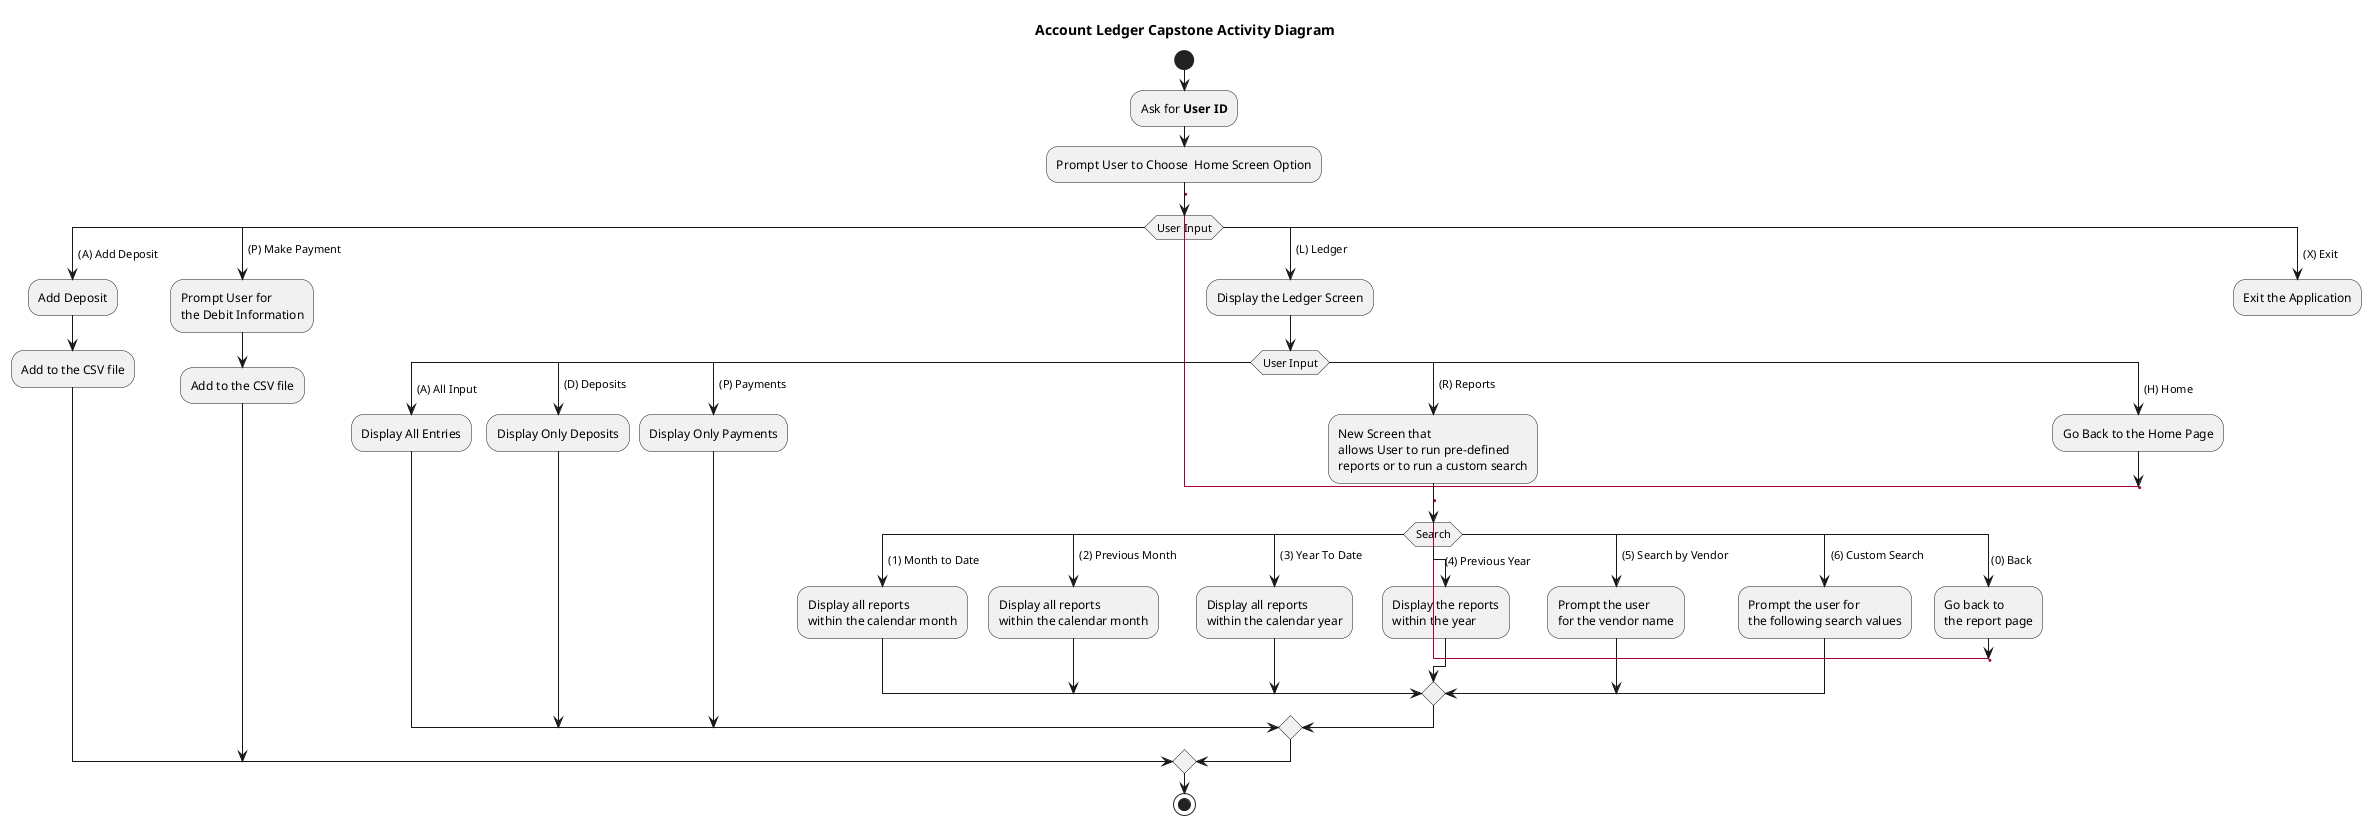 @startuml


start
title Account Ledger Capstone Activity Diagram
:Ask for **User ID**;
:Prompt User to Choose  Home Screen Option;

label userInput
switch (User Input)
case (  (A) Add Deposit )
:Add Deposit;
:Add to the CSV file;
case (  (P) Make Payment)
:Prompt User for
the Debit Information;
:Add to the CSV file;


case (  (L) Ledger)
:Display the Ledger Screen;

switch (User Input)
case (  (A) All Input)
:Display All Entries;
case (  (D) Deposits)
:Display Only Deposits;
case (  (P) Payments)
:Display Only Payments;
case (  (R) Reports)
:New Screen that
allows User to run pre-defined
reports or to run a custom search;
label reportPage
switch (Search)
case (  (1) Month to Date)
:Display all reports
within the calendar month;
case (  (2) Previous Month)
:Display all reports
within the calendar month;
case (  (3) Year To Date)
:Display all reports
within the calendar year;
case (    (4) Previous Year)
:Display the reports
within the year;
case (  (5) Search by Vendor)
:Prompt the user
for the vendor name;
case (  (6) Custom Search)
:Prompt the user for
the following search values;
case ( (0) Back)
:Go back to
the report page;
goto reportPage
endswitch
case (  (H) Home)
:Go Back to the Home Page;
goto userInput
endswitch
case (  (X) Exit)
:Exit the Application;
kill
endswitch

stop

@enduml

